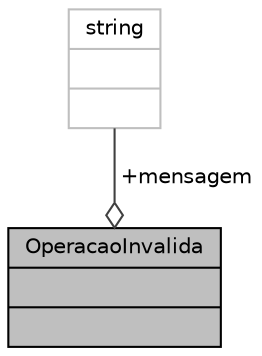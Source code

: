 digraph "OperacaoInvalida"
{
 // LATEX_PDF_SIZE
  edge [fontname="Helvetica",fontsize="10",labelfontname="Helvetica",labelfontsize="10"];
  node [fontname="Helvetica",fontsize="10",shape=record];
  Node1 [label="{OperacaoInvalida\n||}",height=0.2,width=0.4,color="black", fillcolor="grey75", style="filled", fontcolor="black",tooltip="Exceção lançada quando uma operação é considerada inválida."];
  Node2 -> Node1 [color="grey25",fontsize="10",style="solid",label=" +mensagem" ,arrowhead="odiamond",fontname="Helvetica"];
  Node2 [label="{string\n||}",height=0.2,width=0.4,color="grey75", fillcolor="white", style="filled",tooltip=" "];
}

